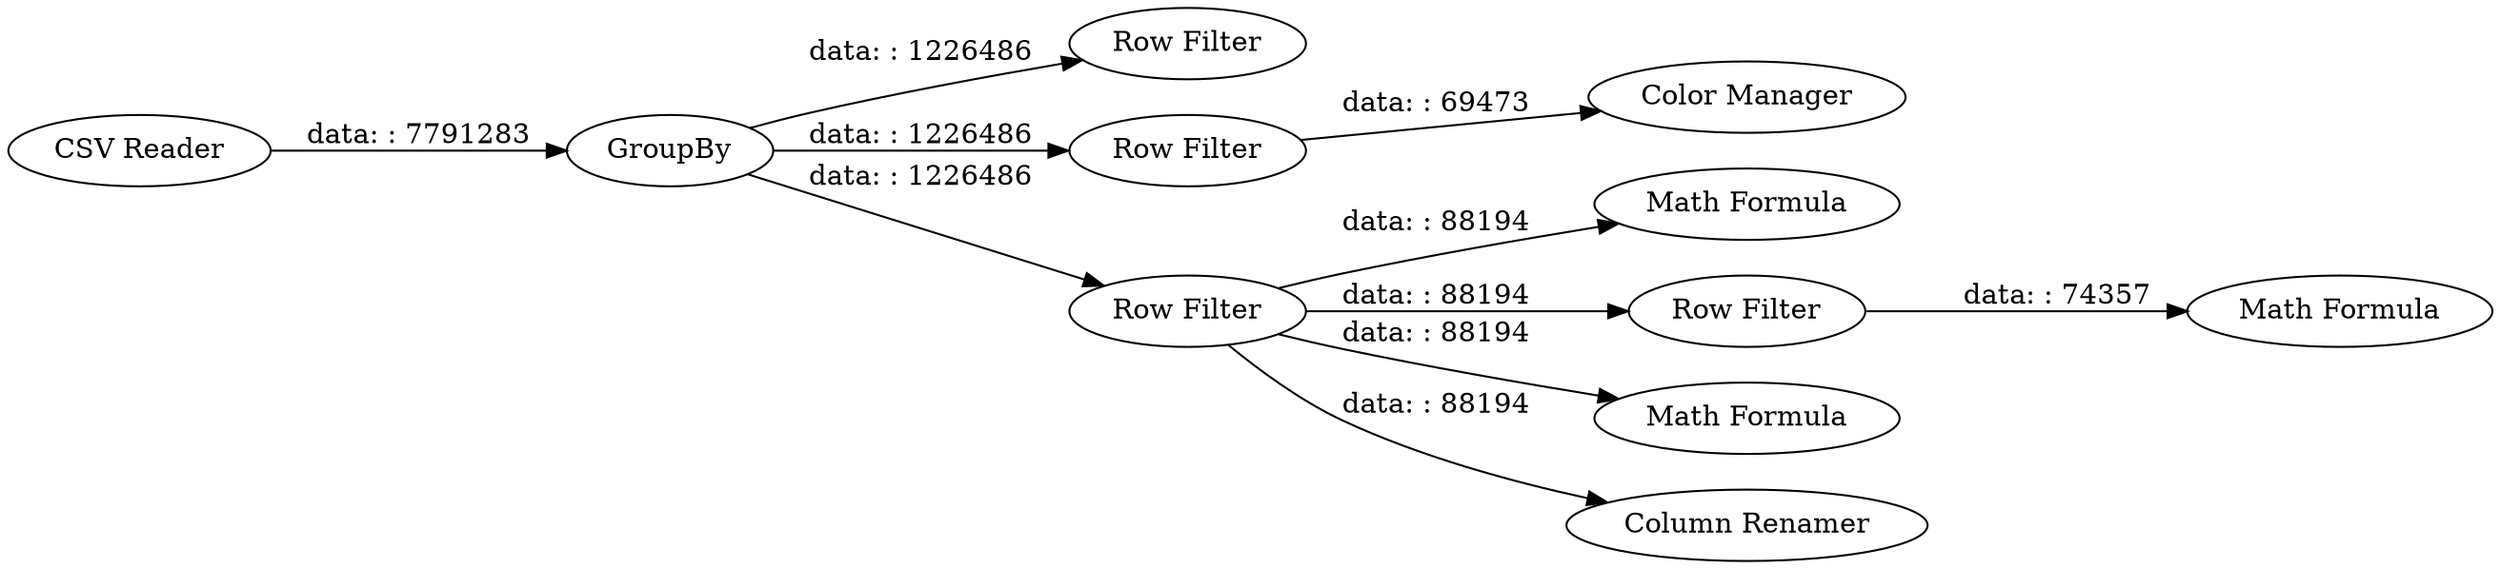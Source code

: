 digraph {
	"-7697498961074493908_3" [label="Row Filter"]
	"-7697498961074493908_10" [label="Math Formula"]
	"-7697498961074493908_1" [label="CSV Reader"]
	"-7697498961074493908_4" [label=GroupBy]
	"-7697498961074493908_5" [label="Row Filter"]
	"-7697498961074493908_7" [label="Color Manager"]
	"-7697498961074493908_6" [label="Row Filter"]
	"-7697498961074493908_2" [label="Row Filter"]
	"-7697498961074493908_9" [label="Math Formula"]
	"-7697498961074493908_8" [label="Math Formula"]
	"-7697498961074493908_11" [label="Column Renamer"]
	"-7697498961074493908_5" -> "-7697498961074493908_7" [label="data: : 69473"]
	"-7697498961074493908_4" -> "-7697498961074493908_2" [label="data: : 1226486"]
	"-7697498961074493908_4" -> "-7697498961074493908_5" [label="data: : 1226486"]
	"-7697498961074493908_1" -> "-7697498961074493908_4" [label="data: : 7791283"]
	"-7697498961074493908_4" -> "-7697498961074493908_3" [label="data: : 1226486"]
	"-7697498961074493908_2" -> "-7697498961074493908_6" [label="data: : 88194"]
	"-7697498961074493908_2" -> "-7697498961074493908_8" [label="data: : 88194"]
	"-7697498961074493908_2" -> "-7697498961074493908_11" [label="data: : 88194"]
	"-7697498961074493908_6" -> "-7697498961074493908_9" [label="data: : 74357"]
	"-7697498961074493908_2" -> "-7697498961074493908_10" [label="data: : 88194"]
	rankdir=LR
}

